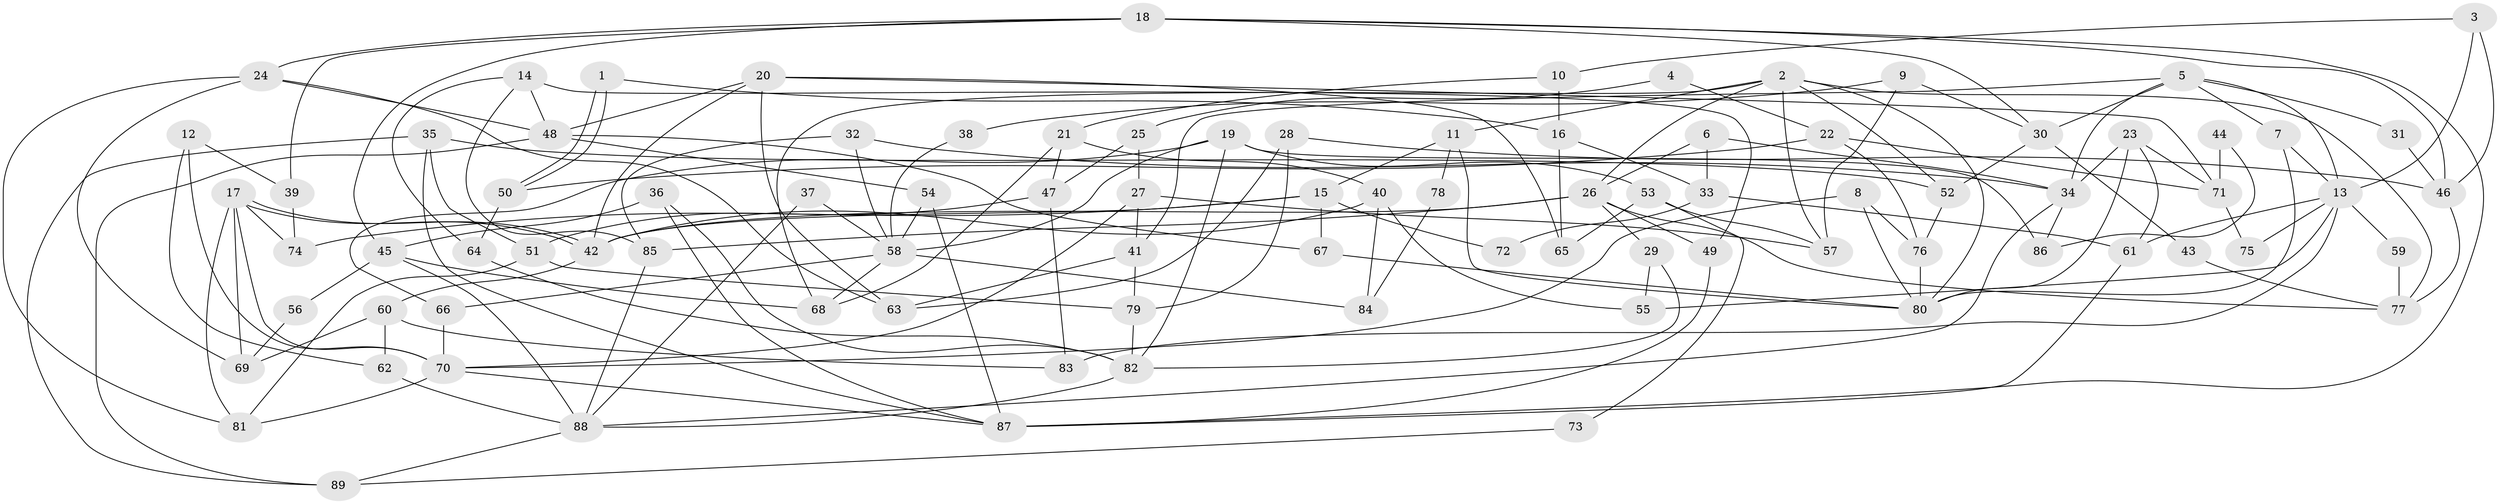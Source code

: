 // coarse degree distribution, {3: 0.19298245614035087, 9: 0.05263157894736842, 4: 0.21052631578947367, 6: 0.10526315789473684, 7: 0.12280701754385964, 2: 0.12280701754385964, 5: 0.08771929824561403, 8: 0.10526315789473684}
// Generated by graph-tools (version 1.1) at 2025/23/03/03/25 07:23:58]
// undirected, 89 vertices, 178 edges
graph export_dot {
graph [start="1"]
  node [color=gray90,style=filled];
  1;
  2;
  3;
  4;
  5;
  6;
  7;
  8;
  9;
  10;
  11;
  12;
  13;
  14;
  15;
  16;
  17;
  18;
  19;
  20;
  21;
  22;
  23;
  24;
  25;
  26;
  27;
  28;
  29;
  30;
  31;
  32;
  33;
  34;
  35;
  36;
  37;
  38;
  39;
  40;
  41;
  42;
  43;
  44;
  45;
  46;
  47;
  48;
  49;
  50;
  51;
  52;
  53;
  54;
  55;
  56;
  57;
  58;
  59;
  60;
  61;
  62;
  63;
  64;
  65;
  66;
  67;
  68;
  69;
  70;
  71;
  72;
  73;
  74;
  75;
  76;
  77;
  78;
  79;
  80;
  81;
  82;
  83;
  84;
  85;
  86;
  87;
  88;
  89;
  1 -- 16;
  1 -- 50;
  1 -- 50;
  2 -- 52;
  2 -- 26;
  2 -- 11;
  2 -- 57;
  2 -- 68;
  2 -- 77;
  2 -- 80;
  3 -- 13;
  3 -- 46;
  3 -- 10;
  4 -- 25;
  4 -- 22;
  5 -- 7;
  5 -- 30;
  5 -- 13;
  5 -- 31;
  5 -- 34;
  5 -- 41;
  6 -- 34;
  6 -- 26;
  6 -- 33;
  7 -- 80;
  7 -- 13;
  8 -- 80;
  8 -- 70;
  8 -- 76;
  9 -- 57;
  9 -- 30;
  9 -- 38;
  10 -- 21;
  10 -- 16;
  11 -- 80;
  11 -- 15;
  11 -- 78;
  12 -- 39;
  12 -- 70;
  12 -- 62;
  13 -- 61;
  13 -- 55;
  13 -- 59;
  13 -- 75;
  13 -- 83;
  14 -- 49;
  14 -- 85;
  14 -- 48;
  14 -- 64;
  15 -- 42;
  15 -- 67;
  15 -- 72;
  15 -- 74;
  16 -- 65;
  16 -- 33;
  17 -- 42;
  17 -- 42;
  17 -- 81;
  17 -- 69;
  17 -- 70;
  17 -- 74;
  18 -- 45;
  18 -- 24;
  18 -- 30;
  18 -- 39;
  18 -- 46;
  18 -- 87;
  19 -- 82;
  19 -- 66;
  19 -- 53;
  19 -- 58;
  19 -- 86;
  20 -- 63;
  20 -- 48;
  20 -- 42;
  20 -- 65;
  20 -- 71;
  21 -- 47;
  21 -- 68;
  21 -- 40;
  22 -- 71;
  22 -- 50;
  22 -- 76;
  23 -- 80;
  23 -- 61;
  23 -- 34;
  23 -- 71;
  24 -- 48;
  24 -- 81;
  24 -- 63;
  24 -- 69;
  25 -- 47;
  25 -- 27;
  26 -- 42;
  26 -- 85;
  26 -- 29;
  26 -- 49;
  26 -- 77;
  27 -- 41;
  27 -- 70;
  27 -- 57;
  28 -- 79;
  28 -- 46;
  28 -- 63;
  29 -- 55;
  29 -- 82;
  30 -- 52;
  30 -- 43;
  31 -- 46;
  32 -- 34;
  32 -- 58;
  32 -- 85;
  33 -- 61;
  33 -- 72;
  34 -- 86;
  34 -- 88;
  35 -- 89;
  35 -- 87;
  35 -- 51;
  35 -- 52;
  36 -- 82;
  36 -- 45;
  36 -- 87;
  37 -- 88;
  37 -- 58;
  38 -- 58;
  39 -- 74;
  40 -- 42;
  40 -- 55;
  40 -- 84;
  41 -- 63;
  41 -- 79;
  42 -- 60;
  43 -- 77;
  44 -- 71;
  44 -- 86;
  45 -- 88;
  45 -- 68;
  45 -- 56;
  46 -- 77;
  47 -- 51;
  47 -- 83;
  48 -- 67;
  48 -- 54;
  48 -- 89;
  49 -- 87;
  50 -- 64;
  51 -- 79;
  51 -- 81;
  52 -- 76;
  53 -- 57;
  53 -- 65;
  53 -- 73;
  54 -- 87;
  54 -- 58;
  56 -- 69;
  58 -- 66;
  58 -- 68;
  58 -- 84;
  59 -- 77;
  60 -- 69;
  60 -- 62;
  60 -- 83;
  61 -- 87;
  62 -- 88;
  64 -- 82;
  66 -- 70;
  67 -- 80;
  70 -- 87;
  70 -- 81;
  71 -- 75;
  73 -- 89;
  76 -- 80;
  78 -- 84;
  79 -- 82;
  82 -- 88;
  85 -- 88;
  88 -- 89;
}
